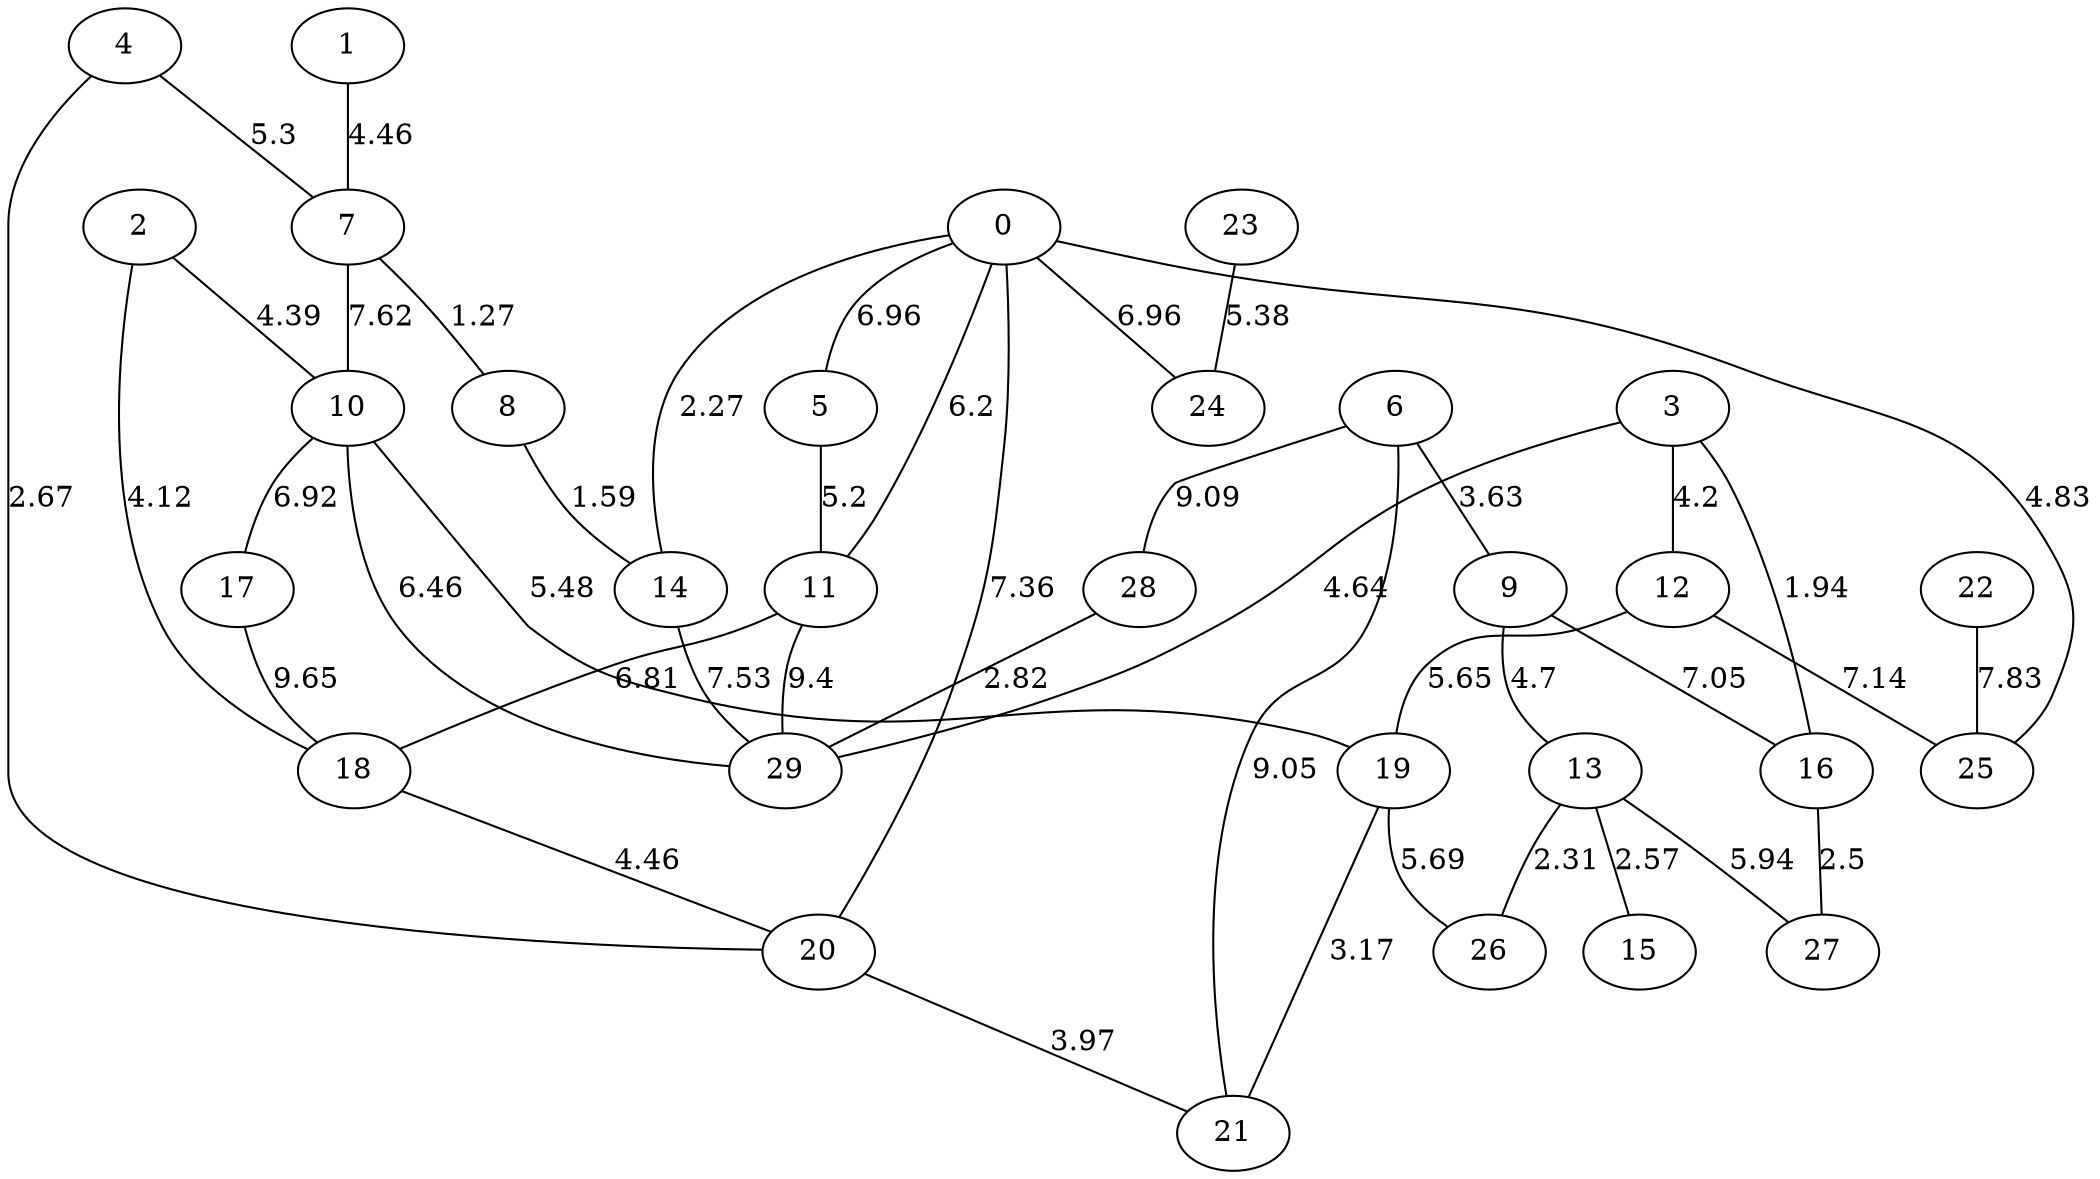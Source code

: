 graph G {
"0";
"1";
"2";
"3";
"4";
"5";
"6";
"7";
"8";
"9";
"10";
"11";
"12";
"13";
"14";
"15";
"16";
"17";
"18";
"19";
"20";
"21";
"22";
"23";
"24";
"25";
"26";
"27";
"28";
"29";
    "6" -- "9"[label="3.63", len="3.63"];
    "4" -- "7"[label="5.3", len="5.3"];
    "10" -- "17"[label="6.92", len="6.92"];
    "0" -- "20"[label="7.36", len="7.36"];
    "28" -- "29"[label="2.82", len="2.82"];
    "2" -- "18"[label="4.12", len="4.12"];
    "6" -- "28"[label="9.09", len="9.09"];
    "19" -- "26"[label="5.69", len="5.69"];
    "13" -- "26"[label="2.31", len="2.31"];
    "0" -- "14"[label="2.27", len="2.27"];
    "6" -- "21"[label="9.05", len="9.05"];
    "8" -- "14"[label="1.59", len="1.59"];
    "20" -- "21"[label="3.97", len="3.97"];
    "0" -- "24"[label="6.96", len="6.96"];
    "0" -- "11"[label="6.2", len="6.2"];
    "7" -- "10"[label="7.62", len="7.62"];
    "3" -- "16"[label="1.94", len="1.94"];
    "11" -- "18"[label="6.81", len="6.81"];
    "18" -- "20"[label="4.46", len="4.46"];
    "19" -- "21"[label="3.17", len="3.17"];
    "1" -- "7"[label="4.46", len="4.46"];
    "5" -- "11"[label="5.2", len="5.2"];
    "0" -- "25"[label="4.83", len="4.83"];
    "13" -- "15"[label="2.57", len="2.57"];
    "10" -- "19"[label="5.48", len="5.48"];
    "12" -- "25"[label="7.14", len="7.14"];
    "2" -- "10"[label="4.39", len="4.39"];
    "9" -- "16"[label="7.05", len="7.05"];
    "0" -- "5"[label="6.96", len="6.96"];
    "4" -- "20"[label="2.67", len="2.67"];
    "23" -- "24"[label="5.38", len="5.38"];
    "14" -- "29"[label="7.53", len="7.53"];
    "17" -- "18"[label="9.65", len="9.65"];
    "9" -- "13"[label="4.7", len="4.7"];
    "22" -- "25"[label="7.83", len="7.83"];
    "3" -- "12"[label="4.2", len="4.2"];
    "12" -- "19"[label="5.65", len="5.65"];
    "13" -- "27"[label="5.94", len="5.94"];
    "11" -- "29"[label="9.4", len="9.4"];
    "16" -- "27"[label="2.5", len="2.5"];
    "3" -- "29"[label="4.64", len="4.64"];
    "10" -- "29"[label="6.46", len="6.46"];
    "7" -- "8"[label="1.27", len="1.27"];
}

